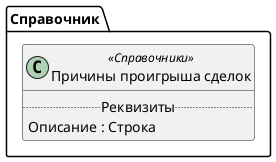 ﻿@startuml ПричиныПроигрышаСделок
'!include templates.wsd
'..\include templates.wsd
class Справочник.ПричиныПроигрышаСделок as "Причины проигрыша сделок" <<Справочники>>
{
..Реквизиты..
Описание : Строка
}
@enduml
